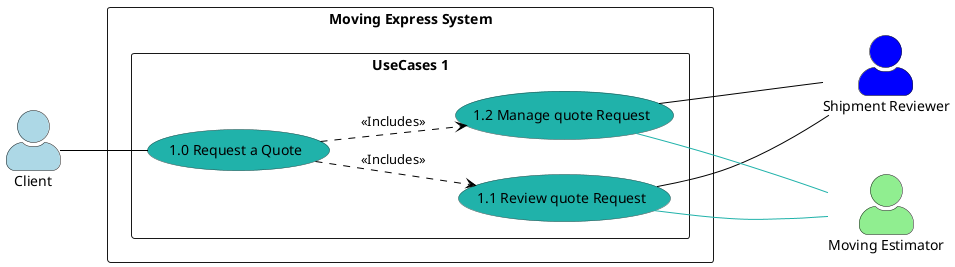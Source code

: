 @startuml

left to right direction
skinparam actorStyle awesome

skinparam usecase {
    BackgroundColor DarkSeaGreen
    BorderColor DarkSlateGray
    ArrowColor Black
    ActorBorderColor black
    ActorFontName Courier
    ActorBackgroundColor<< Human >> Gold
}

actor Client as "Client" #LightBlue
actor "Shipment Reviewer" as ShipmentReviewer #Blue
actor "Moving Estimator" as MovingEstimator #LightGreen


rectangle "Moving Express System" {
    rectangle "UseCases 1"  {
      usecase "1.0 Request a Quote" as UC1 #LightSeaGreen
      usecase "1.1 Review quote Request" as UC1_1  #LightSeaGreen
      usecase "1.2 Manage quote Request" as UC1_2  #LightSeaGreen


/'
      note "If the quote was refused" as N1
'/
    }
}

Client -- UC1

UC1_1 --- ShipmentReviewer
UC1_2 --- ShipmentReviewer

UC1_1 -[#LightSeaGreen]-- MovingEstimator
UC1_2 -[#LightSeaGreen]-- MovingEstimator

UC1 ..> UC1_1  : <<Includes>>
UC1 ..> UC1_2  : <<Includes>>


@enduml
